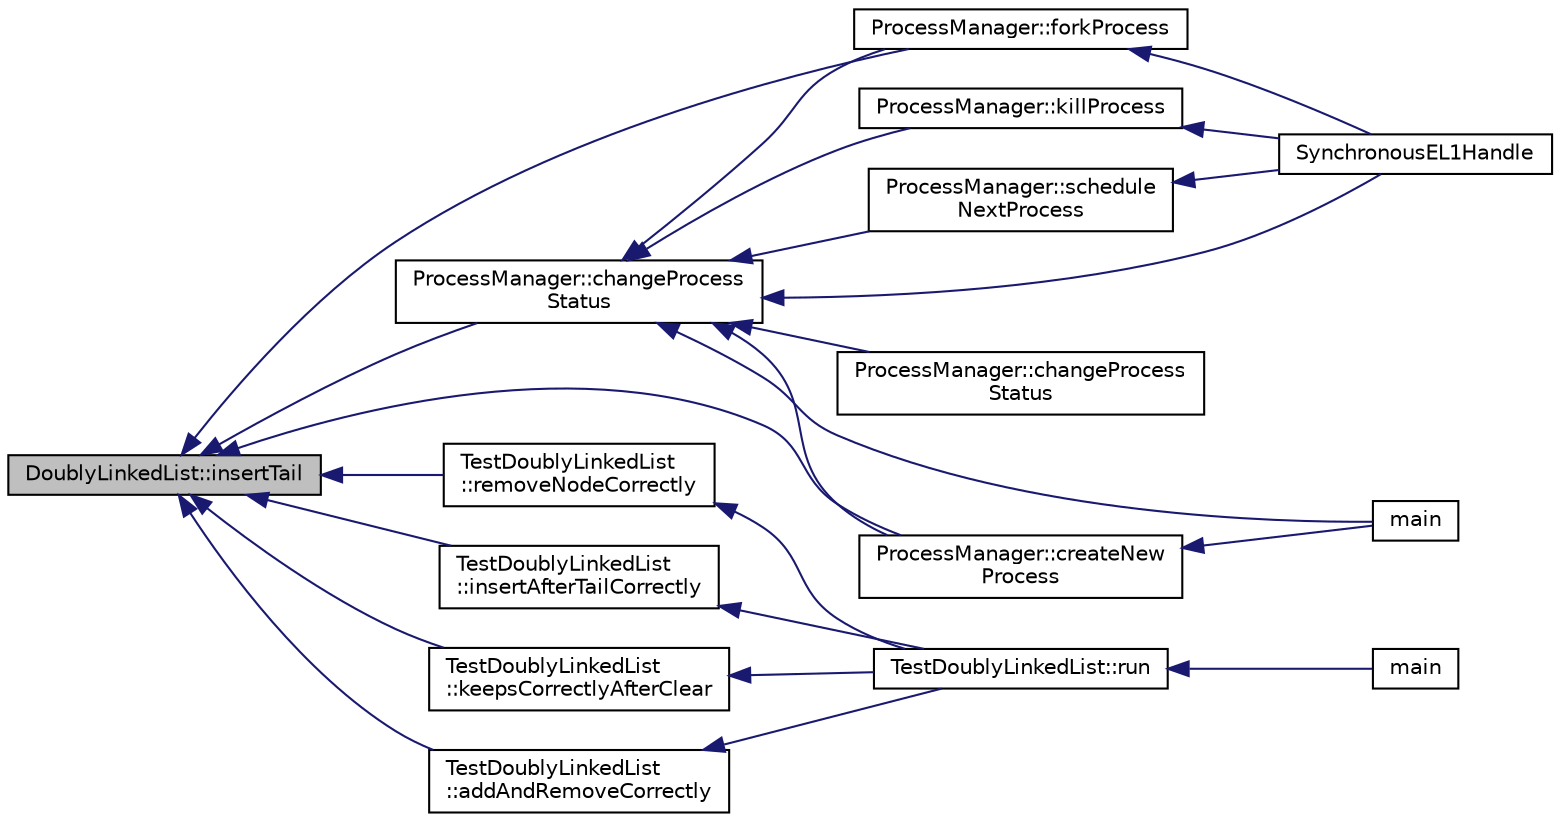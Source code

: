 digraph "DoublyLinkedList::insertTail"
{
  edge [fontname="Helvetica",fontsize="10",labelfontname="Helvetica",labelfontsize="10"];
  node [fontname="Helvetica",fontsize="10",shape=record];
  rankdir="LR";
  Node52 [label="DoublyLinkedList::insertTail",height=0.2,width=0.4,color="black", fillcolor="grey75", style="filled", fontcolor="black"];
  Node52 -> Node53 [dir="back",color="midnightblue",fontsize="10",style="solid",fontname="Helvetica"];
  Node53 [label="ProcessManager::createNew\lProcess",height=0.2,width=0.4,color="black", fillcolor="white", style="filled",URL="$d2/dce/class_process_manager.html#aebaf5b36a78fe9c75c1a1fb81d6851ac"];
  Node53 -> Node54 [dir="back",color="midnightblue",fontsize="10",style="solid",fontname="Helvetica"];
  Node54 [label="main",height=0.2,width=0.4,color="black", fillcolor="white", style="filled",URL="$d9/d35/main__run__process_8cpp.html#ae66f6b31b5ad750f1fe042a706a4e3d4"];
  Node52 -> Node55 [dir="back",color="midnightblue",fontsize="10",style="solid",fontname="Helvetica"];
  Node55 [label="ProcessManager::forkProcess",height=0.2,width=0.4,color="black", fillcolor="white", style="filled",URL="$d2/dce/class_process_manager.html#a82f37357a83d54343c703dbf354ccfd8"];
  Node55 -> Node56 [dir="back",color="midnightblue",fontsize="10",style="solid",fontname="Helvetica"];
  Node56 [label="SynchronousEL1Handle",height=0.2,width=0.4,color="black", fillcolor="white", style="filled",URL="$dd/d12/exceptions_8cpp.html#adf8fdfc202648f336df261faf22abf24"];
  Node52 -> Node57 [dir="back",color="midnightblue",fontsize="10",style="solid",fontname="Helvetica"];
  Node57 [label="ProcessManager::changeProcess\lStatus",height=0.2,width=0.4,color="black", fillcolor="white", style="filled",URL="$d2/dce/class_process_manager.html#a0bcc42f5333bb6a0613e38721227bbd2"];
  Node57 -> Node53 [dir="back",color="midnightblue",fontsize="10",style="solid",fontname="Helvetica"];
  Node57 -> Node56 [dir="back",color="midnightblue",fontsize="10",style="solid",fontname="Helvetica"];
  Node57 -> Node54 [dir="back",color="midnightblue",fontsize="10",style="solid",fontname="Helvetica"];
  Node57 -> Node58 [dir="back",color="midnightblue",fontsize="10",style="solid",fontname="Helvetica"];
  Node58 [label="ProcessManager::killProcess",height=0.2,width=0.4,color="black", fillcolor="white", style="filled",URL="$d2/dce/class_process_manager.html#aa7b17ec2be5c3de2ef4b712236d71bd7"];
  Node58 -> Node56 [dir="back",color="midnightblue",fontsize="10",style="solid",fontname="Helvetica"];
  Node57 -> Node59 [dir="back",color="midnightblue",fontsize="10",style="solid",fontname="Helvetica"];
  Node59 [label="ProcessManager::schedule\lNextProcess",height=0.2,width=0.4,color="black", fillcolor="white", style="filled",URL="$d2/dce/class_process_manager.html#a64f2aa8b0886f482d5039c65bca72af7"];
  Node59 -> Node56 [dir="back",color="midnightblue",fontsize="10",style="solid",fontname="Helvetica"];
  Node57 -> Node55 [dir="back",color="midnightblue",fontsize="10",style="solid",fontname="Helvetica"];
  Node57 -> Node60 [dir="back",color="midnightblue",fontsize="10",style="solid",fontname="Helvetica"];
  Node60 [label="ProcessManager::changeProcess\lStatus",height=0.2,width=0.4,color="black", fillcolor="white", style="filled",URL="$d2/dce/class_process_manager.html#a3e43ea8b76c7d927f074eca7f6349c1b"];
  Node52 -> Node61 [dir="back",color="midnightblue",fontsize="10",style="solid",fontname="Helvetica"];
  Node61 [label="TestDoublyLinkedList\l::addAndRemoveCorrectly",height=0.2,width=0.4,color="black", fillcolor="white", style="filled",URL="$da/dbb/class_test_doubly_linked_list.html#a213f65b1d37dde14c0d37e4b7b08af72"];
  Node61 -> Node62 [dir="back",color="midnightblue",fontsize="10",style="solid",fontname="Helvetica"];
  Node62 [label="TestDoublyLinkedList::run",height=0.2,width=0.4,color="black", fillcolor="white", style="filled",URL="$da/dbb/class_test_doubly_linked_list.html#ab6bf21c4d7e82494e2283c0ae636dd1f"];
  Node62 -> Node63 [dir="back",color="midnightblue",fontsize="10",style="solid",fontname="Helvetica"];
  Node63 [label="main",height=0.2,width=0.4,color="black", fillcolor="white", style="filled",URL="$d1/d40/main__debug___pid_manager_8cpp.html#ae66f6b31b5ad750f1fe042a706a4e3d4"];
  Node52 -> Node64 [dir="back",color="midnightblue",fontsize="10",style="solid",fontname="Helvetica"];
  Node64 [label="TestDoublyLinkedList\l::removeNodeCorrectly",height=0.2,width=0.4,color="black", fillcolor="white", style="filled",URL="$da/dbb/class_test_doubly_linked_list.html#a77f492c2e602eda06d9c7e2e0d9655d7"];
  Node64 -> Node62 [dir="back",color="midnightblue",fontsize="10",style="solid",fontname="Helvetica"];
  Node52 -> Node65 [dir="back",color="midnightblue",fontsize="10",style="solid",fontname="Helvetica"];
  Node65 [label="TestDoublyLinkedList\l::insertAfterTailCorrectly",height=0.2,width=0.4,color="black", fillcolor="white", style="filled",URL="$da/dbb/class_test_doubly_linked_list.html#adeae951f50b0ca5f9c158637630aaa86"];
  Node65 -> Node62 [dir="back",color="midnightblue",fontsize="10",style="solid",fontname="Helvetica"];
  Node52 -> Node66 [dir="back",color="midnightblue",fontsize="10",style="solid",fontname="Helvetica"];
  Node66 [label="TestDoublyLinkedList\l::keepsCorrectlyAfterClear",height=0.2,width=0.4,color="black", fillcolor="white", style="filled",URL="$da/dbb/class_test_doubly_linked_list.html#a9f741aab17fb34b76fe7250fe0a9793e"];
  Node66 -> Node62 [dir="back",color="midnightblue",fontsize="10",style="solid",fontname="Helvetica"];
}
